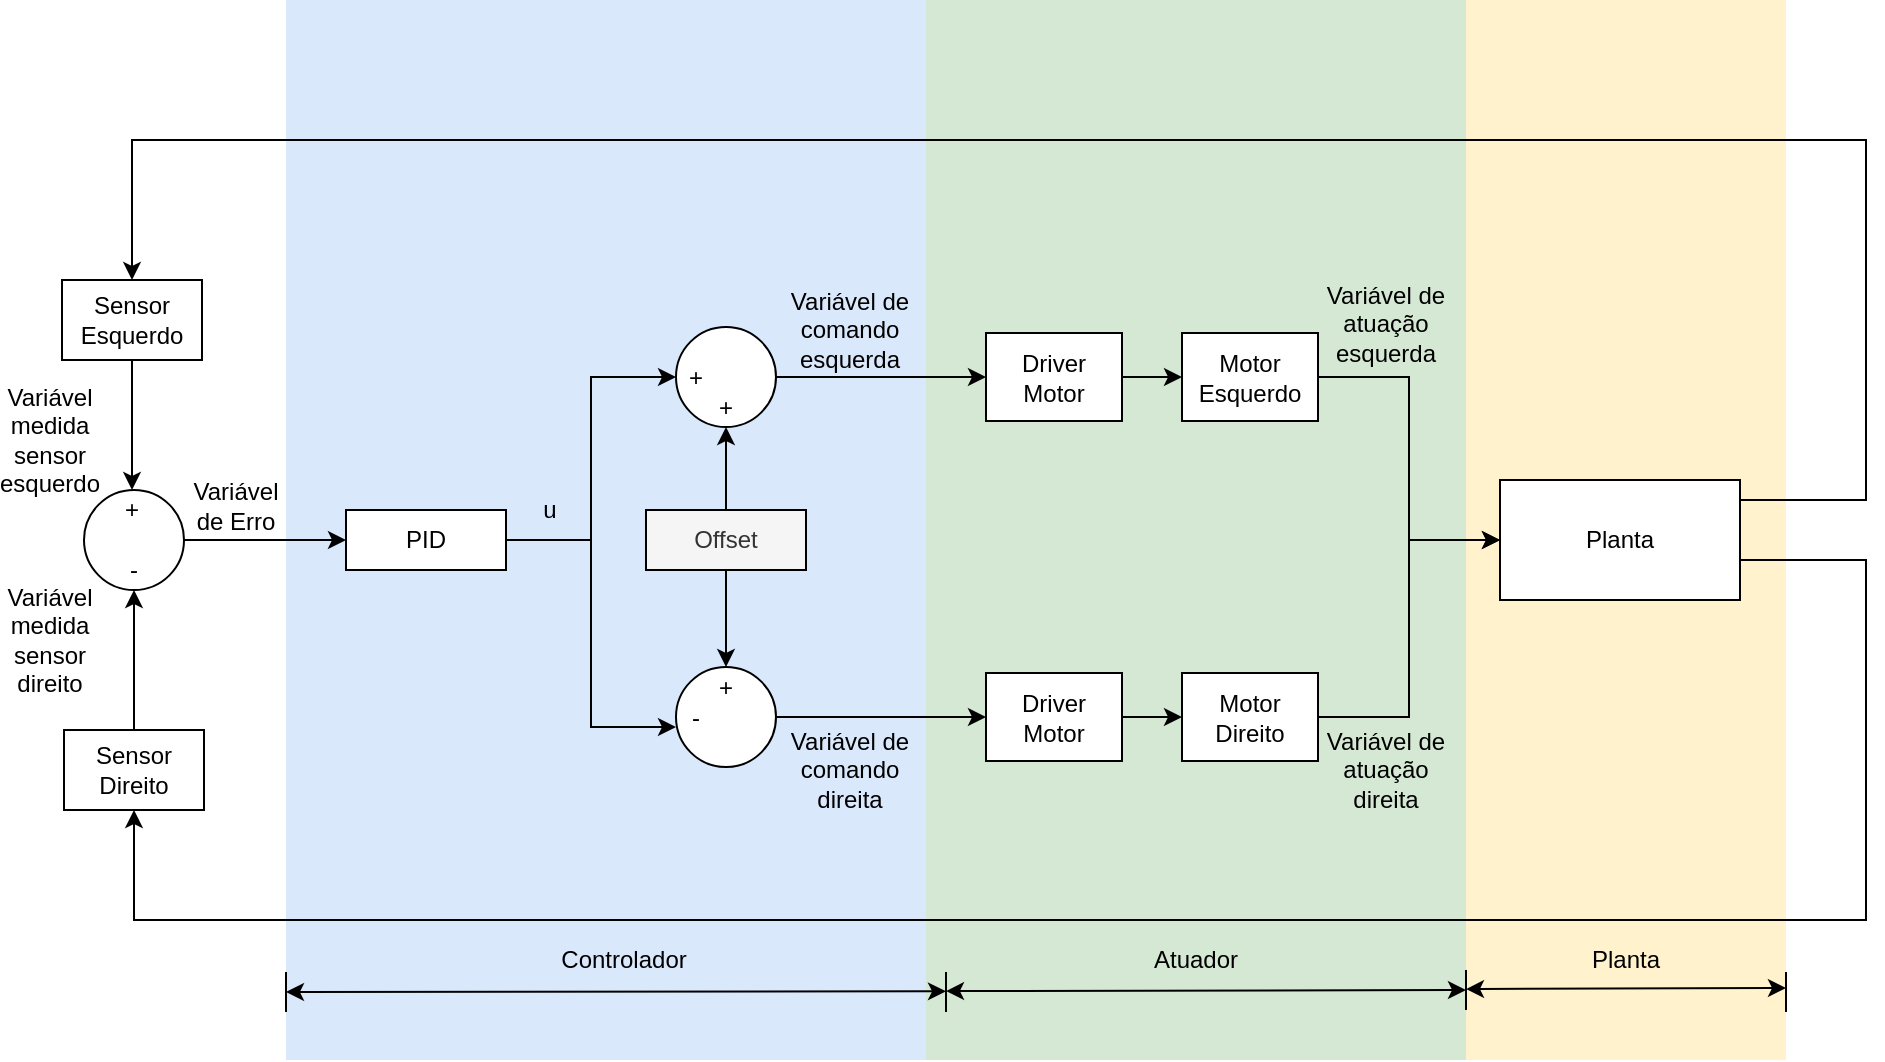 <mxfile version="14.6.13" type="device"><diagram id="PGy4jMJpjteOQ0-NjsTB" name="Page-1"><mxGraphModel dx="1024" dy="592" grid="1" gridSize="10" guides="1" tooltips="1" connect="1" arrows="1" fold="1" page="1" pageScale="1" pageWidth="827" pageHeight="1169" math="0" shadow="0"><root><mxCell id="0"/><mxCell id="1" parent="0"/><mxCell id="KX6grgks-aR_XBdK49sQ-34" value="" style="rounded=0;whiteSpace=wrap;html=1;fillColor=#dae8fc;strokeColor=none;glass=0;shadow=0;sketch=0;" parent="1" vertex="1"><mxGeometry x="220" y="30" width="330" height="530" as="geometry"/></mxCell><mxCell id="KX6grgks-aR_XBdK49sQ-49" value="" style="rounded=0;whiteSpace=wrap;html=1;fillColor=#fff2cc;strokeColor=none;" parent="1" vertex="1"><mxGeometry x="810" y="30" width="160" height="530" as="geometry"/></mxCell><mxCell id="KX6grgks-aR_XBdK49sQ-38" value="" style="rounded=0;whiteSpace=wrap;html=1;fillColor=#d5e8d4;strokeColor=none;" parent="1" vertex="1"><mxGeometry x="540" y="30" width="270" height="530" as="geometry"/></mxCell><mxCell id="KX6grgks-aR_XBdK49sQ-1" style="edgeStyle=orthogonalEdgeStyle;rounded=0;orthogonalLoop=1;jettySize=auto;html=1;entryX=0;entryY=0.5;entryDx=0;entryDy=0;" parent="1" source="bi_QcdGLL_Fe88sGq72_-5" target="bi_QcdGLL_Fe88sGq72_-58" edge="1"><mxGeometry relative="1" as="geometry"/></mxCell><mxCell id="KX6grgks-aR_XBdK49sQ-2" style="edgeStyle=orthogonalEdgeStyle;rounded=0;orthogonalLoop=1;jettySize=auto;html=1;entryX=0;entryY=0.75;entryDx=0;entryDy=0;" parent="1" source="bi_QcdGLL_Fe88sGq72_-5" target="bi_QcdGLL_Fe88sGq72_-66" edge="1"><mxGeometry relative="1" as="geometry"/></mxCell><mxCell id="bi_QcdGLL_Fe88sGq72_-5" value="PID" style="rounded=0;whiteSpace=wrap;html=1;" parent="1" vertex="1"><mxGeometry x="250" y="285" width="80" height="30" as="geometry"/></mxCell><mxCell id="bi_QcdGLL_Fe88sGq72_-10" value="Variável de comando&lt;br&gt;esquerda" style="text;html=1;strokeColor=none;fillColor=none;align=center;verticalAlign=middle;whiteSpace=wrap;rounded=0;direction=south;" parent="1" vertex="1"><mxGeometry x="470" y="160" width="64" height="70" as="geometry"/></mxCell><mxCell id="bi_QcdGLL_Fe88sGq72_-11" value="Variável de Erro" style="text;html=1;strokeColor=none;fillColor=none;align=center;verticalAlign=middle;whiteSpace=wrap;rounded=0;direction=south;" parent="1" vertex="1"><mxGeometry x="185" y="237.75" width="20" height="90" as="geometry"/></mxCell><mxCell id="bi_QcdGLL_Fe88sGq72_-37" value="" style="group" parent="1" vertex="1" connectable="0"><mxGeometry x="109" y="275" width="60" height="50" as="geometry"/></mxCell><mxCell id="bi_QcdGLL_Fe88sGq72_-38" value="&lt;span style=&quot;color: rgba(0 , 0 , 0 , 0) ; font-family: monospace ; font-size: 0px&quot;&gt;%3CmxGraphModel%3E%3Croot%3E%3CmxCell%20id%3D%220%22%2F%3E%3CmxCell%20id%3D%221%22%20parent%3D%220%22%2F%3E%3CmxCell%20id%3D%222%22%20value%3D%22Planta%22%20style%3D%22rounded%3D0%3BwhiteSpace%3Dwrap%3Bhtml%3D1%3B%22%20vertex%3D%221%22%20parent%3D%221%22%3E%3CmxGeometry%20x%3D%22577%22%20y%3D%22489%22%20width%3D%22110%22%20height%3D%2250%22%20as%3D%22geometry%22%2F%3E%3C%2FmxCell%3E%3C%2Froot%3E%3C%2FmxGraphModel%3E&lt;/span&gt;" style="ellipse;whiteSpace=wrap;html=1;aspect=fixed;" parent="bi_QcdGLL_Fe88sGq72_-37" vertex="1"><mxGeometry x="10" width="50" height="50" as="geometry"/></mxCell><mxCell id="bi_QcdGLL_Fe88sGq72_-39" value="+" style="text;html=1;strokeColor=none;fillColor=none;align=center;verticalAlign=middle;whiteSpace=wrap;rounded=0;" parent="bi_QcdGLL_Fe88sGq72_-37" vertex="1"><mxGeometry x="19" width="30" height="20" as="geometry"/></mxCell><mxCell id="bi_QcdGLL_Fe88sGq72_-40" value="-" style="text;html=1;strokeColor=none;fillColor=none;align=center;verticalAlign=middle;whiteSpace=wrap;rounded=0;" parent="bi_QcdGLL_Fe88sGq72_-37" vertex="1"><mxGeometry x="15" y="30" width="40" height="20" as="geometry"/></mxCell><mxCell id="KX6grgks-aR_XBdK49sQ-14" style="edgeStyle=orthogonalEdgeStyle;rounded=0;orthogonalLoop=1;jettySize=auto;html=1;entryX=0.5;entryY=0;entryDx=0;entryDy=0;" parent="1" source="bi_QcdGLL_Fe88sGq72_-42" target="bi_QcdGLL_Fe88sGq72_-39" edge="1"><mxGeometry relative="1" as="geometry"/></mxCell><mxCell id="bi_QcdGLL_Fe88sGq72_-42" value="Sensor&lt;br&gt;Esquerdo" style="text;html=1;fillColor=none;align=center;verticalAlign=middle;whiteSpace=wrap;rounded=0;strokeColor=#000000;" parent="1" vertex="1"><mxGeometry x="108" y="170" width="70" height="40" as="geometry"/></mxCell><mxCell id="KX6grgks-aR_XBdK49sQ-15" style="edgeStyle=orthogonalEdgeStyle;rounded=0;orthogonalLoop=1;jettySize=auto;html=1;entryX=0.5;entryY=1;entryDx=0;entryDy=0;" parent="1" source="bi_QcdGLL_Fe88sGq72_-43" target="bi_QcdGLL_Fe88sGq72_-40" edge="1"><mxGeometry relative="1" as="geometry"/></mxCell><mxCell id="bi_QcdGLL_Fe88sGq72_-43" value="Sensor Direito" style="text;html=1;fillColor=none;align=center;verticalAlign=middle;whiteSpace=wrap;rounded=0;strokeColor=#000000;" parent="1" vertex="1"><mxGeometry x="109" y="395" width="70" height="40" as="geometry"/></mxCell><mxCell id="bi_QcdGLL_Fe88sGq72_-56" value="" style="group" parent="1" vertex="1" connectable="0"><mxGeometry x="405" y="193.5" width="60" height="50" as="geometry"/></mxCell><mxCell id="bi_QcdGLL_Fe88sGq72_-57" value="&lt;span style=&quot;color: rgba(0 , 0 , 0 , 0) ; font-family: monospace ; font-size: 0px&quot;&gt;%3CmxGraphModel%3E%3Croot%3E%3CmxCell%20id%3D%220%22%2F%3E%3CmxCell%20id%3D%221%22%20parent%3D%220%22%2F%3E%3CmxCell%20id%3D%222%22%20value%3D%22Planta%22%20style%3D%22rounded%3D0%3BwhiteSpace%3Dwrap%3Bhtml%3D1%3B%22%20vertex%3D%221%22%20parent%3D%221%22%3E%3CmxGeometry%20x%3D%22577%22%20y%3D%22489%22%20width%3D%22110%22%20height%3D%2250%22%20as%3D%22geometry%22%2F%3E%3C%2FmxCell%3E%3C%2Froot%3E%3C%2FmxGraphModel%3E&lt;/span&gt;" style="ellipse;whiteSpace=wrap;html=1;aspect=fixed;" parent="bi_QcdGLL_Fe88sGq72_-56" vertex="1"><mxGeometry x="10" width="50" height="50" as="geometry"/></mxCell><mxCell id="bi_QcdGLL_Fe88sGq72_-58" value="+" style="text;html=1;strokeColor=none;fillColor=none;align=center;verticalAlign=middle;whiteSpace=wrap;rounded=0;" parent="bi_QcdGLL_Fe88sGq72_-56" vertex="1"><mxGeometry x="10" y="15" width="20" height="20" as="geometry"/></mxCell><mxCell id="bi_QcdGLL_Fe88sGq72_-59" value="+" style="text;html=1;strokeColor=none;fillColor=none;align=center;verticalAlign=middle;whiteSpace=wrap;rounded=0;" parent="bi_QcdGLL_Fe88sGq72_-56" vertex="1"><mxGeometry x="15" y="30" width="40" height="20" as="geometry"/></mxCell><mxCell id="bi_QcdGLL_Fe88sGq72_-64" value="" style="group" parent="1" vertex="1" connectable="0"><mxGeometry x="405" y="363.5" width="60" height="50" as="geometry"/></mxCell><mxCell id="bi_QcdGLL_Fe88sGq72_-65" value="&lt;span style=&quot;color: rgba(0 , 0 , 0 , 0) ; font-family: monospace ; font-size: 0px&quot;&gt;%3CmxGraphModel%3E%3Croot%3E%3CmxCell%20id%3D%220%22%2F%3E%3CmxCell%20id%3D%221%22%20parent%3D%220%22%2F%3E%3CmxCell%20id%3D%222%22%20value%3D%22Planta%22%20style%3D%22rounded%3D0%3BwhiteSpace%3Dwrap%3Bhtml%3D1%3B%22%20vertex%3D%221%22%20parent%3D%221%22%3E%3CmxGeometry%20x%3D%22577%22%20y%3D%22489%22%20width%3D%22110%22%20height%3D%2250%22%20as%3D%22geometry%22%2F%3E%3C%2FmxCell%3E%3C%2Froot%3E%3C%2FmxGraphModel%3E&lt;/span&gt;" style="ellipse;whiteSpace=wrap;html=1;aspect=fixed;" parent="bi_QcdGLL_Fe88sGq72_-64" vertex="1"><mxGeometry x="10" width="50" height="50" as="geometry"/></mxCell><mxCell id="bi_QcdGLL_Fe88sGq72_-66" value="-" style="text;html=1;strokeColor=none;fillColor=none;align=center;verticalAlign=middle;whiteSpace=wrap;rounded=0;" parent="bi_QcdGLL_Fe88sGq72_-64" vertex="1"><mxGeometry x="10" y="15" width="20" height="20" as="geometry"/></mxCell><mxCell id="bi_QcdGLL_Fe88sGq72_-67" value="+" style="text;html=1;strokeColor=none;fillColor=none;align=center;verticalAlign=middle;whiteSpace=wrap;rounded=0;" parent="bi_QcdGLL_Fe88sGq72_-64" vertex="1"><mxGeometry x="15" width="40" height="20" as="geometry"/></mxCell><mxCell id="bi_QcdGLL_Fe88sGq72_-69" style="edgeStyle=orthogonalEdgeStyle;rounded=0;orthogonalLoop=1;jettySize=auto;html=1;exitX=0.5;exitY=1;exitDx=0;exitDy=0;entryX=0.5;entryY=0;entryDx=0;entryDy=0;" parent="1" source="bi_QcdGLL_Fe88sGq72_-68" target="bi_QcdGLL_Fe88sGq72_-67" edge="1"><mxGeometry relative="1" as="geometry"/></mxCell><mxCell id="bi_QcdGLL_Fe88sGq72_-70" style="edgeStyle=orthogonalEdgeStyle;rounded=0;orthogonalLoop=1;jettySize=auto;html=1;exitX=0.5;exitY=0;exitDx=0;exitDy=0;entryX=0.5;entryY=1;entryDx=0;entryDy=0;" parent="1" source="bi_QcdGLL_Fe88sGq72_-68" target="bi_QcdGLL_Fe88sGq72_-59" edge="1"><mxGeometry relative="1" as="geometry"/></mxCell><mxCell id="bi_QcdGLL_Fe88sGq72_-79" style="edgeStyle=orthogonalEdgeStyle;rounded=0;orthogonalLoop=1;jettySize=auto;html=1;exitX=1;exitY=0.5;exitDx=0;exitDy=0;entryX=0;entryY=0.5;entryDx=0;entryDy=0;" parent="1" source="bi_QcdGLL_Fe88sGq72_-74" target="bi_QcdGLL_Fe88sGq72_-78" edge="1"><mxGeometry relative="1" as="geometry"/></mxCell><mxCell id="bi_QcdGLL_Fe88sGq72_-74" value="Driver&lt;br&gt;Motor" style="rounded=0;whiteSpace=wrap;html=1;" parent="1" vertex="1"><mxGeometry x="570" y="196.5" width="68" height="44" as="geometry"/></mxCell><mxCell id="bi_QcdGLL_Fe88sGq72_-75" style="edgeStyle=orthogonalEdgeStyle;rounded=0;orthogonalLoop=1;jettySize=auto;html=1;exitX=1;exitY=0.5;exitDx=0;exitDy=0;entryX=0;entryY=0.5;entryDx=0;entryDy=0;" parent="1" source="bi_QcdGLL_Fe88sGq72_-57" target="bi_QcdGLL_Fe88sGq72_-74" edge="1"><mxGeometry relative="1" as="geometry"/></mxCell><mxCell id="bi_QcdGLL_Fe88sGq72_-81" style="edgeStyle=orthogonalEdgeStyle;rounded=0;orthogonalLoop=1;jettySize=auto;html=1;exitX=1;exitY=0.5;exitDx=0;exitDy=0;entryX=0;entryY=0.5;entryDx=0;entryDy=0;" parent="1" source="bi_QcdGLL_Fe88sGq72_-76" target="bi_QcdGLL_Fe88sGq72_-80" edge="1"><mxGeometry relative="1" as="geometry"/></mxCell><mxCell id="bi_QcdGLL_Fe88sGq72_-76" value="Driver&lt;br&gt;Motor" style="rounded=0;whiteSpace=wrap;html=1;" parent="1" vertex="1"><mxGeometry x="570" y="366.5" width="68" height="44" as="geometry"/></mxCell><mxCell id="bi_QcdGLL_Fe88sGq72_-77" style="edgeStyle=orthogonalEdgeStyle;rounded=0;orthogonalLoop=1;jettySize=auto;html=1;exitX=1;exitY=0.5;exitDx=0;exitDy=0;entryX=0;entryY=0.5;entryDx=0;entryDy=0;" parent="1" source="bi_QcdGLL_Fe88sGq72_-65" target="bi_QcdGLL_Fe88sGq72_-76" edge="1"><mxGeometry relative="1" as="geometry"/></mxCell><mxCell id="KX6grgks-aR_XBdK49sQ-5" style="edgeStyle=orthogonalEdgeStyle;rounded=0;orthogonalLoop=1;jettySize=auto;html=1;entryX=0;entryY=0.5;entryDx=0;entryDy=0;" parent="1" source="bi_QcdGLL_Fe88sGq72_-78" target="KX6grgks-aR_XBdK49sQ-4" edge="1"><mxGeometry relative="1" as="geometry"/></mxCell><mxCell id="bi_QcdGLL_Fe88sGq72_-78" value="Motor&lt;br&gt;Esquerdo" style="rounded=0;whiteSpace=wrap;html=1;" parent="1" vertex="1"><mxGeometry x="668" y="196.5" width="68" height="44" as="geometry"/></mxCell><mxCell id="KX6grgks-aR_XBdK49sQ-6" style="edgeStyle=orthogonalEdgeStyle;rounded=0;orthogonalLoop=1;jettySize=auto;html=1;entryX=0;entryY=0.5;entryDx=0;entryDy=0;" parent="1" source="bi_QcdGLL_Fe88sGq72_-80" target="KX6grgks-aR_XBdK49sQ-4" edge="1"><mxGeometry relative="1" as="geometry"/></mxCell><mxCell id="bi_QcdGLL_Fe88sGq72_-80" value="Motor&lt;br&gt;Direito" style="rounded=0;whiteSpace=wrap;html=1;" parent="1" vertex="1"><mxGeometry x="668" y="366.5" width="68" height="44" as="geometry"/></mxCell><mxCell id="qcZ7c9LkYVlkT5hxh6vf-11" style="edgeStyle=orthogonalEdgeStyle;rounded=0;orthogonalLoop=1;jettySize=auto;html=1;exitX=1;exitY=0.5;exitDx=0;exitDy=0;" parent="1" source="bi_QcdGLL_Fe88sGq72_-38" target="bi_QcdGLL_Fe88sGq72_-5" edge="1"><mxGeometry relative="1" as="geometry"/></mxCell><mxCell id="KX6grgks-aR_XBdK49sQ-17" style="edgeStyle=orthogonalEdgeStyle;rounded=0;orthogonalLoop=1;jettySize=auto;html=1;entryX=0.5;entryY=1;entryDx=0;entryDy=0;" parent="1" source="KX6grgks-aR_XBdK49sQ-4" target="bi_QcdGLL_Fe88sGq72_-43" edge="1"><mxGeometry relative="1" as="geometry"><Array as="points"><mxPoint x="1010" y="310"/><mxPoint x="1010" y="490"/><mxPoint x="144" y="490"/></Array></mxGeometry></mxCell><mxCell id="KX6grgks-aR_XBdK49sQ-18" style="edgeStyle=orthogonalEdgeStyle;rounded=0;orthogonalLoop=1;jettySize=auto;html=1;entryX=0.5;entryY=0;entryDx=0;entryDy=0;" parent="1" source="KX6grgks-aR_XBdK49sQ-4" target="bi_QcdGLL_Fe88sGq72_-42" edge="1"><mxGeometry relative="1" as="geometry"><Array as="points"><mxPoint x="1010" y="280"/><mxPoint x="1010" y="100"/><mxPoint x="143" y="100"/></Array></mxGeometry></mxCell><mxCell id="KX6grgks-aR_XBdK49sQ-4" value="Planta" style="rounded=0;whiteSpace=wrap;html=1;" parent="1" vertex="1"><mxGeometry x="827" y="270" width="120" height="60" as="geometry"/></mxCell><mxCell id="KX6grgks-aR_XBdK49sQ-32" value="Variável de comando&lt;br&gt;direita" style="text;html=1;strokeColor=none;fillColor=none;align=center;verticalAlign=middle;whiteSpace=wrap;rounded=0;direction=south;" parent="1" vertex="1"><mxGeometry x="470" y="380" width="64" height="70" as="geometry"/></mxCell><mxCell id="KX6grgks-aR_XBdK49sQ-39" value="Variável de atuação&lt;br&gt;esquerda" style="text;html=1;strokeColor=none;fillColor=none;align=center;verticalAlign=middle;whiteSpace=wrap;rounded=0;direction=south;" parent="1" vertex="1"><mxGeometry x="725" y="157" width="90" height="70" as="geometry"/></mxCell><mxCell id="KX6grgks-aR_XBdK49sQ-40" value="Variável de atuação&lt;br&gt;direita" style="text;html=1;strokeColor=none;fillColor=none;align=center;verticalAlign=middle;whiteSpace=wrap;rounded=0;direction=south;" parent="1" vertex="1"><mxGeometry x="730" y="380" width="80" height="70" as="geometry"/></mxCell><mxCell id="KX6grgks-aR_XBdK49sQ-47" value="Variável medida&lt;br&gt;sensor&lt;br&gt;esquerdo" style="text;html=1;strokeColor=none;fillColor=none;align=center;verticalAlign=middle;whiteSpace=wrap;rounded=0;direction=south;" parent="1" vertex="1"><mxGeometry x="80" y="215" width="44" height="70" as="geometry"/></mxCell><mxCell id="KX6grgks-aR_XBdK49sQ-48" value="Variável medida&lt;br&gt;sensor&lt;br&gt;direito" style="text;html=1;strokeColor=none;fillColor=none;align=center;verticalAlign=middle;whiteSpace=wrap;rounded=0;direction=south;" parent="1" vertex="1"><mxGeometry x="80" y="315" width="44" height="70" as="geometry"/></mxCell><mxCell id="JvD5Xev_Ul34f75Ac7eg-1" value="u" style="text;html=1;strokeColor=none;fillColor=none;align=center;verticalAlign=middle;whiteSpace=wrap;rounded=0;direction=south;" parent="1" vertex="1"><mxGeometry x="330" y="270" width="44" height="29.5" as="geometry"/></mxCell><mxCell id="JvD5Xev_Ul34f75Ac7eg-11" value="" style="endArrow=none;html=1;" parent="1" edge="1"><mxGeometry width="50" height="50" relative="1" as="geometry"><mxPoint x="970" y="536" as="sourcePoint"/><mxPoint x="970" y="516" as="targetPoint"/><Array as="points"><mxPoint x="970" y="516"/></Array></mxGeometry></mxCell><mxCell id="JvD5Xev_Ul34f75Ac7eg-16" value="" style="group" parent="1" vertex="1" connectable="0"><mxGeometry x="220" y="500" width="750" height="26" as="geometry"/></mxCell><mxCell id="JvD5Xev_Ul34f75Ac7eg-4" value="" style="endArrow=classic;startArrow=classic;html=1;entryX=1;entryY=0.956;entryDx=0;entryDy=0;entryPerimeter=0;" parent="JvD5Xev_Ul34f75Ac7eg-16" edge="1"><mxGeometry width="50" height="50" relative="1" as="geometry"><mxPoint y="26" as="sourcePoint"/><mxPoint x="330" y="25.68" as="targetPoint"/></mxGeometry></mxCell><mxCell id="JvD5Xev_Ul34f75Ac7eg-5" value="" style="endArrow=classic;startArrow=classic;html=1;exitX=-0.007;exitY=0.957;exitDx=0;exitDy=0;exitPerimeter=0;" parent="JvD5Xev_Ul34f75Ac7eg-16" edge="1"><mxGeometry width="50" height="50" relative="1" as="geometry"><mxPoint x="330" y="25.53" as="sourcePoint"/><mxPoint x="590" y="25" as="targetPoint"/></mxGeometry></mxCell><mxCell id="JvD5Xev_Ul34f75Ac7eg-6" value="" style="endArrow=classic;startArrow=classic;html=1;exitX=-0.007;exitY=0.957;exitDx=0;exitDy=0;exitPerimeter=0;" parent="JvD5Xev_Ul34f75Ac7eg-16" edge="1"><mxGeometry width="50" height="50" relative="1" as="geometry"><mxPoint x="590" y="24.53" as="sourcePoint"/><mxPoint x="750" y="24" as="targetPoint"/></mxGeometry></mxCell><mxCell id="JvD5Xev_Ul34f75Ac7eg-7" value="" style="endArrow=none;html=1;" parent="JvD5Xev_Ul34f75Ac7eg-16" edge="1"><mxGeometry width="50" height="50" relative="1" as="geometry"><mxPoint x="330" y="36" as="sourcePoint"/><mxPoint x="330" y="16" as="targetPoint"/><Array as="points"><mxPoint x="330" y="16"/></Array></mxGeometry></mxCell><mxCell id="JvD5Xev_Ul34f75Ac7eg-9" value="" style="endArrow=none;html=1;" parent="JvD5Xev_Ul34f75Ac7eg-16" edge="1"><mxGeometry width="50" height="50" relative="1" as="geometry"><mxPoint x="590" y="35" as="sourcePoint"/><mxPoint x="590" y="15" as="targetPoint"/><Array as="points"><mxPoint x="590" y="15"/></Array></mxGeometry></mxCell><mxCell id="JvD5Xev_Ul34f75Ac7eg-10" value="" style="endArrow=none;html=1;" parent="JvD5Xev_Ul34f75Ac7eg-16" edge="1"><mxGeometry width="50" height="50" relative="1" as="geometry"><mxPoint y="36" as="sourcePoint"/><mxPoint y="16" as="targetPoint"/><Array as="points"><mxPoint y="16"/></Array></mxGeometry></mxCell><mxCell id="JvD5Xev_Ul34f75Ac7eg-12" value="Controlador" style="text;html=1;strokeColor=none;fillColor=none;align=center;verticalAlign=middle;whiteSpace=wrap;rounded=0;shadow=0;glass=0;sketch=0;" parent="JvD5Xev_Ul34f75Ac7eg-16" vertex="1"><mxGeometry x="149" width="40" height="20" as="geometry"/></mxCell><mxCell id="JvD5Xev_Ul34f75Ac7eg-14" value="Atuador" style="text;html=1;strokeColor=none;fillColor=none;align=center;verticalAlign=middle;whiteSpace=wrap;rounded=0;shadow=0;glass=0;sketch=0;" parent="JvD5Xev_Ul34f75Ac7eg-16" vertex="1"><mxGeometry x="435" width="40" height="20" as="geometry"/></mxCell><mxCell id="JvD5Xev_Ul34f75Ac7eg-15" value="Planta" style="text;html=1;strokeColor=none;fillColor=none;align=center;verticalAlign=middle;whiteSpace=wrap;rounded=0;shadow=0;glass=0;sketch=0;" parent="JvD5Xev_Ul34f75Ac7eg-16" vertex="1"><mxGeometry x="650" width="40" height="20" as="geometry"/></mxCell><mxCell id="bi_QcdGLL_Fe88sGq72_-68" value="Offset" style="text;html=1;align=center;verticalAlign=middle;whiteSpace=wrap;rounded=0;fillColor=#f5f5f5;fontColor=#333333;strokeColor=#000000;" parent="1" vertex="1"><mxGeometry x="400" y="285" width="80" height="30" as="geometry"/></mxCell></root></mxGraphModel></diagram></mxfile>